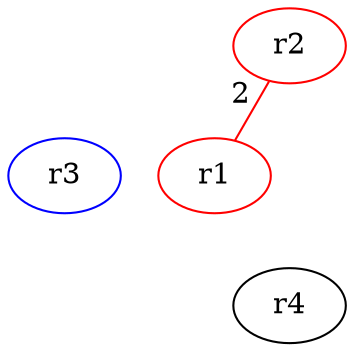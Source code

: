 graph G {
	graph [layout=twopi]
	r1 [color="red"]
	r2 [color="red"]
	r3 [color="blue"]
	{r1} -- {r2} [label="2", color="red"]
	{r1} -- {r3} [label="4", style=invis]
	{r1} -- {r4} [label="3", style=invis]
	{r2} -- {r3} [label="3", style=invis]
	{r2} -- {r4} [label="2", style=invis]
	{r3} -- {r4} [label="1", style=invis]
}
